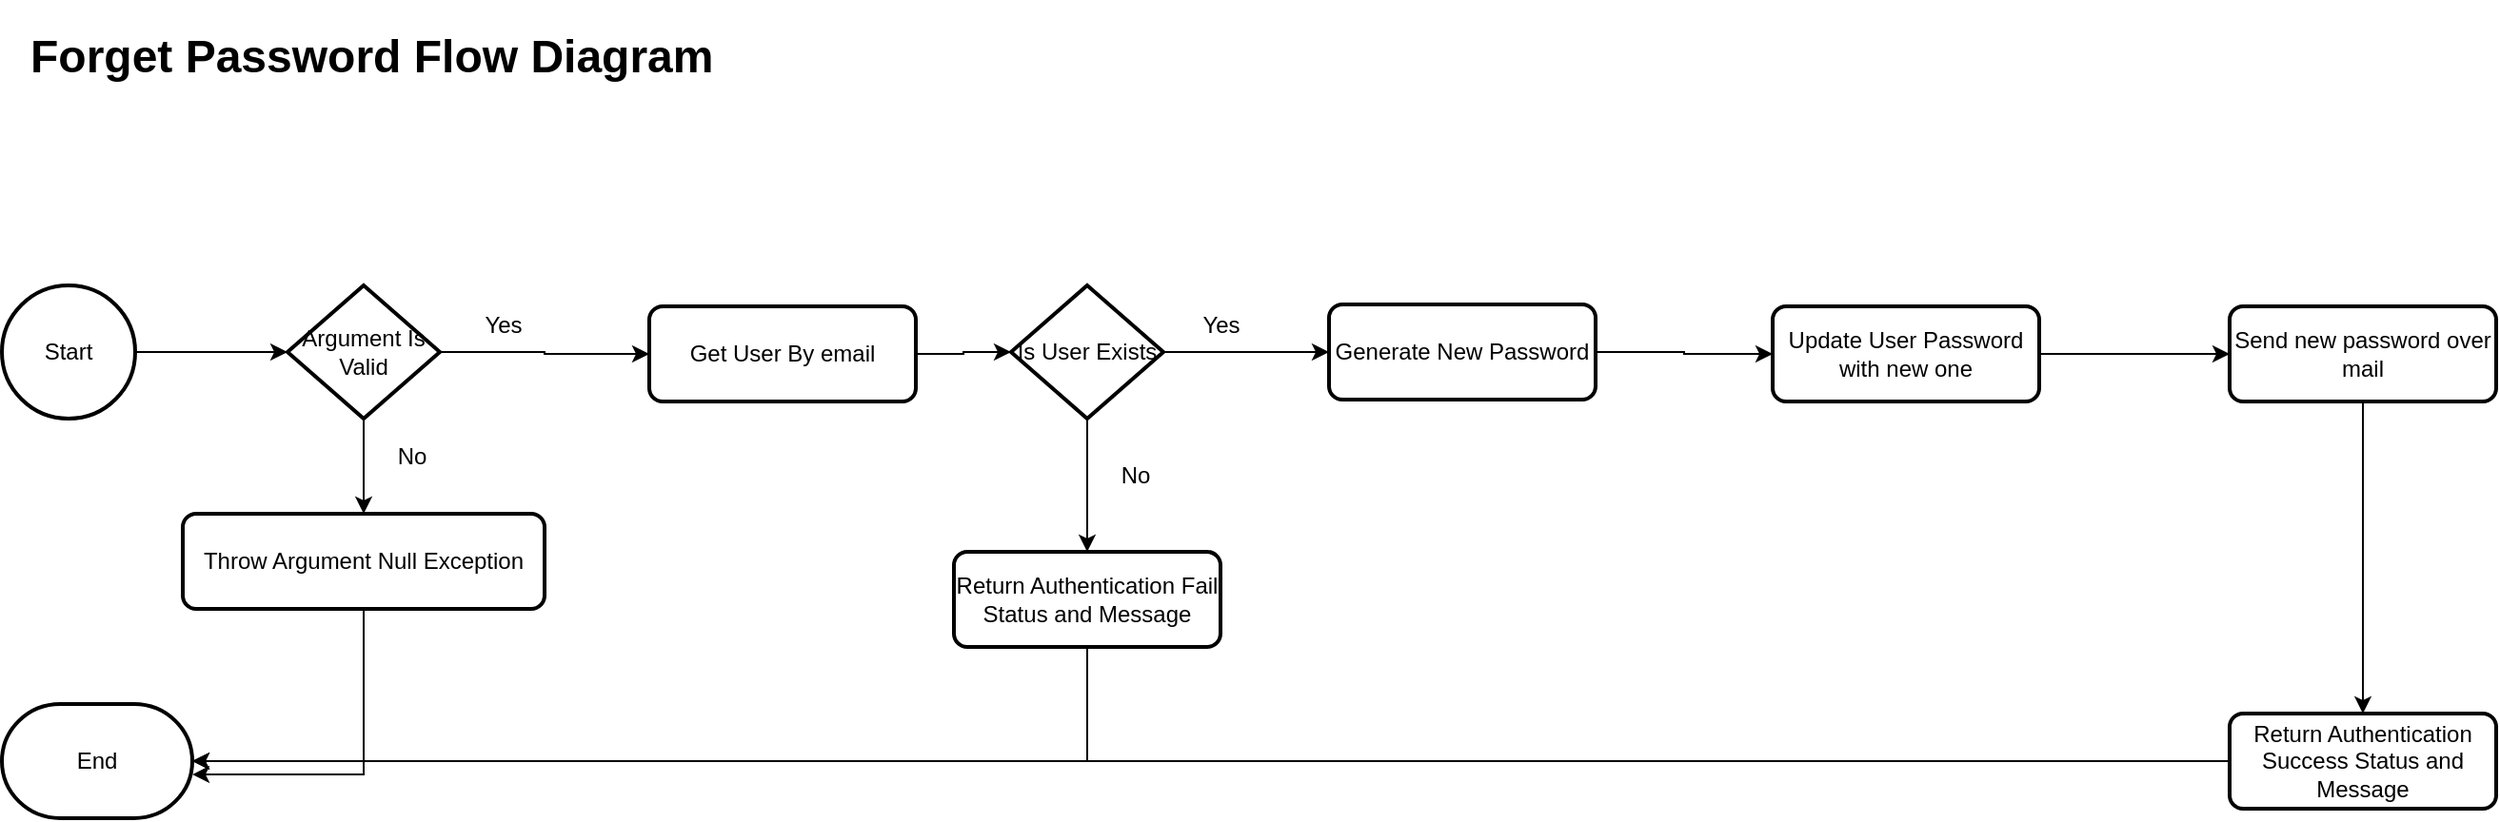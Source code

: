 <mxfile version="12.4.2" type="device" pages="1"><diagram id="rgrLttbAhy0BCzxbl2jc" name="Page-1"><mxGraphModel dx="1106" dy="939" grid="1" gridSize="10" guides="1" tooltips="1" connect="1" arrows="1" fold="1" page="1" pageScale="1" pageWidth="2336" pageHeight="1654" math="0" shadow="0"><root><mxCell id="0"/><mxCell id="1" parent="0"/><mxCell id="f54cbtUQqA_gBTag2IJm-4" value="" style="edgeStyle=orthogonalEdgeStyle;rounded=0;orthogonalLoop=1;jettySize=auto;html=1;" edge="1" parent="1" source="f54cbtUQqA_gBTag2IJm-5" target="f54cbtUQqA_gBTag2IJm-8"><mxGeometry relative="1" as="geometry"/></mxCell><mxCell id="f54cbtUQqA_gBTag2IJm-5" value="Start" style="strokeWidth=2;html=1;shape=mxgraph.flowchart.start_2;whiteSpace=wrap;" vertex="1" parent="1"><mxGeometry x="20" y="150" width="70" height="70" as="geometry"/></mxCell><mxCell id="f54cbtUQqA_gBTag2IJm-6" value="" style="edgeStyle=orthogonalEdgeStyle;rounded=0;orthogonalLoop=1;jettySize=auto;html=1;" edge="1" parent="1" source="f54cbtUQqA_gBTag2IJm-8" target="f54cbtUQqA_gBTag2IJm-10"><mxGeometry relative="1" as="geometry"/></mxCell><mxCell id="f54cbtUQqA_gBTag2IJm-7" value="" style="edgeStyle=orthogonalEdgeStyle;rounded=0;orthogonalLoop=1;jettySize=auto;html=1;" edge="1" parent="1" source="f54cbtUQqA_gBTag2IJm-8" target="f54cbtUQqA_gBTag2IJm-17"><mxGeometry relative="1" as="geometry"><mxPoint x="360" y="185" as="targetPoint"/></mxGeometry></mxCell><mxCell id="f54cbtUQqA_gBTag2IJm-8" value="Argument Is Valid" style="strokeWidth=2;html=1;shape=mxgraph.flowchart.decision;whiteSpace=wrap;" vertex="1" parent="1"><mxGeometry x="170" y="150" width="80" height="70" as="geometry"/></mxCell><mxCell id="f54cbtUQqA_gBTag2IJm-9" style="edgeStyle=orthogonalEdgeStyle;rounded=0;orthogonalLoop=1;jettySize=auto;html=1;entryX=1;entryY=0.617;entryDx=0;entryDy=0;entryPerimeter=0;" edge="1" parent="1" source="f54cbtUQqA_gBTag2IJm-10" target="f54cbtUQqA_gBTag2IJm-11"><mxGeometry relative="1" as="geometry"/></mxCell><mxCell id="f54cbtUQqA_gBTag2IJm-10" value="Throw Argument Null Exception" style="rounded=1;whiteSpace=wrap;html=1;absoluteArcSize=1;arcSize=14;strokeWidth=2;" vertex="1" parent="1"><mxGeometry x="115" y="270" width="190" height="50" as="geometry"/></mxCell><mxCell id="f54cbtUQqA_gBTag2IJm-11" value="End" style="strokeWidth=2;html=1;shape=mxgraph.flowchart.terminator;whiteSpace=wrap;" vertex="1" parent="1"><mxGeometry x="20" y="370" width="100" height="60" as="geometry"/></mxCell><mxCell id="f54cbtUQqA_gBTag2IJm-12" value="No" style="text;html=1;align=center;verticalAlign=middle;resizable=0;points=[];;autosize=1;" vertex="1" parent="1"><mxGeometry x="220" y="230" width="30" height="20" as="geometry"/></mxCell><mxCell id="f54cbtUQqA_gBTag2IJm-13" value="Yes" style="text;html=1;align=center;verticalAlign=middle;resizable=0;points=[];;autosize=1;" vertex="1" parent="1"><mxGeometry x="263" y="161" width="40" height="20" as="geometry"/></mxCell><mxCell id="f54cbtUQqA_gBTag2IJm-14" style="edgeStyle=orthogonalEdgeStyle;rounded=0;orthogonalLoop=1;jettySize=auto;html=1;entryX=1;entryY=0.5;entryDx=0;entryDy=0;entryPerimeter=0;" edge="1" parent="1" source="f54cbtUQqA_gBTag2IJm-15" target="f54cbtUQqA_gBTag2IJm-11"><mxGeometry relative="1" as="geometry"><Array as="points"><mxPoint x="590" y="400"/></Array></mxGeometry></mxCell><mxCell id="f54cbtUQqA_gBTag2IJm-15" value="Return Authentication Fail Status and Message" style="rounded=1;whiteSpace=wrap;html=1;absoluteArcSize=1;arcSize=14;strokeWidth=2;" vertex="1" parent="1"><mxGeometry x="520" y="290" width="140" height="50" as="geometry"/></mxCell><mxCell id="f54cbtUQqA_gBTag2IJm-16" value="" style="edgeStyle=orthogonalEdgeStyle;rounded=0;orthogonalLoop=1;jettySize=auto;html=1;" edge="1" parent="1" source="f54cbtUQqA_gBTag2IJm-17" target="f54cbtUQqA_gBTag2IJm-21"><mxGeometry relative="1" as="geometry"/></mxCell><mxCell id="f54cbtUQqA_gBTag2IJm-17" value="Get User By email" style="rounded=1;whiteSpace=wrap;html=1;absoluteArcSize=1;arcSize=14;strokeWidth=2;" vertex="1" parent="1"><mxGeometry x="360" y="161" width="140" height="50" as="geometry"/></mxCell><mxCell id="f54cbtUQqA_gBTag2IJm-18" value="&lt;h1&gt;Forget Password Flow Diagram&lt;/h1&gt;" style="text;html=1;strokeColor=none;fillColor=none;spacing=5;spacingTop=-20;whiteSpace=wrap;overflow=hidden;rounded=0;" vertex="1" parent="1"><mxGeometry x="30" y="10" width="900" height="50" as="geometry"/></mxCell><mxCell id="f54cbtUQqA_gBTag2IJm-19" value="" style="edgeStyle=orthogonalEdgeStyle;rounded=0;orthogonalLoop=1;jettySize=auto;html=1;" edge="1" parent="1" source="f54cbtUQqA_gBTag2IJm-21" target="f54cbtUQqA_gBTag2IJm-15"><mxGeometry relative="1" as="geometry"/></mxCell><mxCell id="f54cbtUQqA_gBTag2IJm-20" value="" style="edgeStyle=orthogonalEdgeStyle;rounded=0;orthogonalLoop=1;jettySize=auto;html=1;entryX=0;entryY=0.5;entryDx=0;entryDy=0;" edge="1" parent="1" source="f54cbtUQqA_gBTag2IJm-21" target="f54cbtUQqA_gBTag2IJm-31"><mxGeometry relative="1" as="geometry"><mxPoint x="710" y="185" as="targetPoint"/></mxGeometry></mxCell><mxCell id="f54cbtUQqA_gBTag2IJm-21" value="Is User Exists" style="strokeWidth=2;html=1;shape=mxgraph.flowchart.decision;whiteSpace=wrap;" vertex="1" parent="1"><mxGeometry x="550" y="150" width="80" height="70" as="geometry"/></mxCell><mxCell id="f54cbtUQqA_gBTag2IJm-28" value="No" style="text;html=1;align=center;verticalAlign=middle;resizable=0;points=[];;autosize=1;" vertex="1" parent="1"><mxGeometry x="600" y="240" width="30" height="20" as="geometry"/></mxCell><mxCell id="f54cbtUQqA_gBTag2IJm-29" value="Yes" style="text;html=1;align=center;verticalAlign=middle;resizable=0;points=[];;autosize=1;" vertex="1" parent="1"><mxGeometry x="640" y="161" width="40" height="20" as="geometry"/></mxCell><mxCell id="f54cbtUQqA_gBTag2IJm-43" style="edgeStyle=orthogonalEdgeStyle;rounded=0;orthogonalLoop=1;jettySize=auto;html=1;" edge="1" parent="1" source="f54cbtUQqA_gBTag2IJm-31" target="f54cbtUQqA_gBTag2IJm-40"><mxGeometry relative="1" as="geometry"><mxPoint x="940" y="185" as="targetPoint"/></mxGeometry></mxCell><mxCell id="f54cbtUQqA_gBTag2IJm-31" value="Generate New Password" style="rounded=1;whiteSpace=wrap;html=1;absoluteArcSize=1;arcSize=14;strokeWidth=2;" vertex="1" parent="1"><mxGeometry x="717" y="160" width="140" height="50" as="geometry"/></mxCell><mxCell id="f54cbtUQqA_gBTag2IJm-32" value="" style="edgeStyle=orthogonalEdgeStyle;rounded=0;orthogonalLoop=1;jettySize=auto;html=1;" edge="1" parent="1" source="f54cbtUQqA_gBTag2IJm-33" target="f54cbtUQqA_gBTag2IJm-35"><mxGeometry relative="1" as="geometry"/></mxCell><mxCell id="f54cbtUQqA_gBTag2IJm-33" value="Send new password over mail" style="rounded=1;whiteSpace=wrap;html=1;absoluteArcSize=1;arcSize=14;strokeWidth=2;" vertex="1" parent="1"><mxGeometry x="1190" y="161" width="140" height="50" as="geometry"/></mxCell><mxCell id="f54cbtUQqA_gBTag2IJm-34" style="edgeStyle=orthogonalEdgeStyle;rounded=0;orthogonalLoop=1;jettySize=auto;html=1;" edge="1" parent="1" source="f54cbtUQqA_gBTag2IJm-35" target="f54cbtUQqA_gBTag2IJm-11"><mxGeometry relative="1" as="geometry"/></mxCell><mxCell id="f54cbtUQqA_gBTag2IJm-35" value="Return Authentication Success Status and Message" style="rounded=1;whiteSpace=wrap;html=1;absoluteArcSize=1;arcSize=14;strokeWidth=2;" vertex="1" parent="1"><mxGeometry x="1190" y="375" width="140" height="50" as="geometry"/></mxCell><mxCell id="f54cbtUQqA_gBTag2IJm-47" value="" style="edgeStyle=orthogonalEdgeStyle;rounded=0;orthogonalLoop=1;jettySize=auto;html=1;entryX=0;entryY=0.5;entryDx=0;entryDy=0;" edge="1" parent="1" source="f54cbtUQqA_gBTag2IJm-40" target="f54cbtUQqA_gBTag2IJm-33"><mxGeometry relative="1" as="geometry"><mxPoint x="1170" y="186" as="targetPoint"/></mxGeometry></mxCell><mxCell id="f54cbtUQqA_gBTag2IJm-40" value="Update User Password with new one" style="rounded=1;whiteSpace=wrap;html=1;absoluteArcSize=1;arcSize=14;strokeWidth=2;" vertex="1" parent="1"><mxGeometry x="950" y="161" width="140" height="50" as="geometry"/></mxCell></root></mxGraphModel></diagram></mxfile>